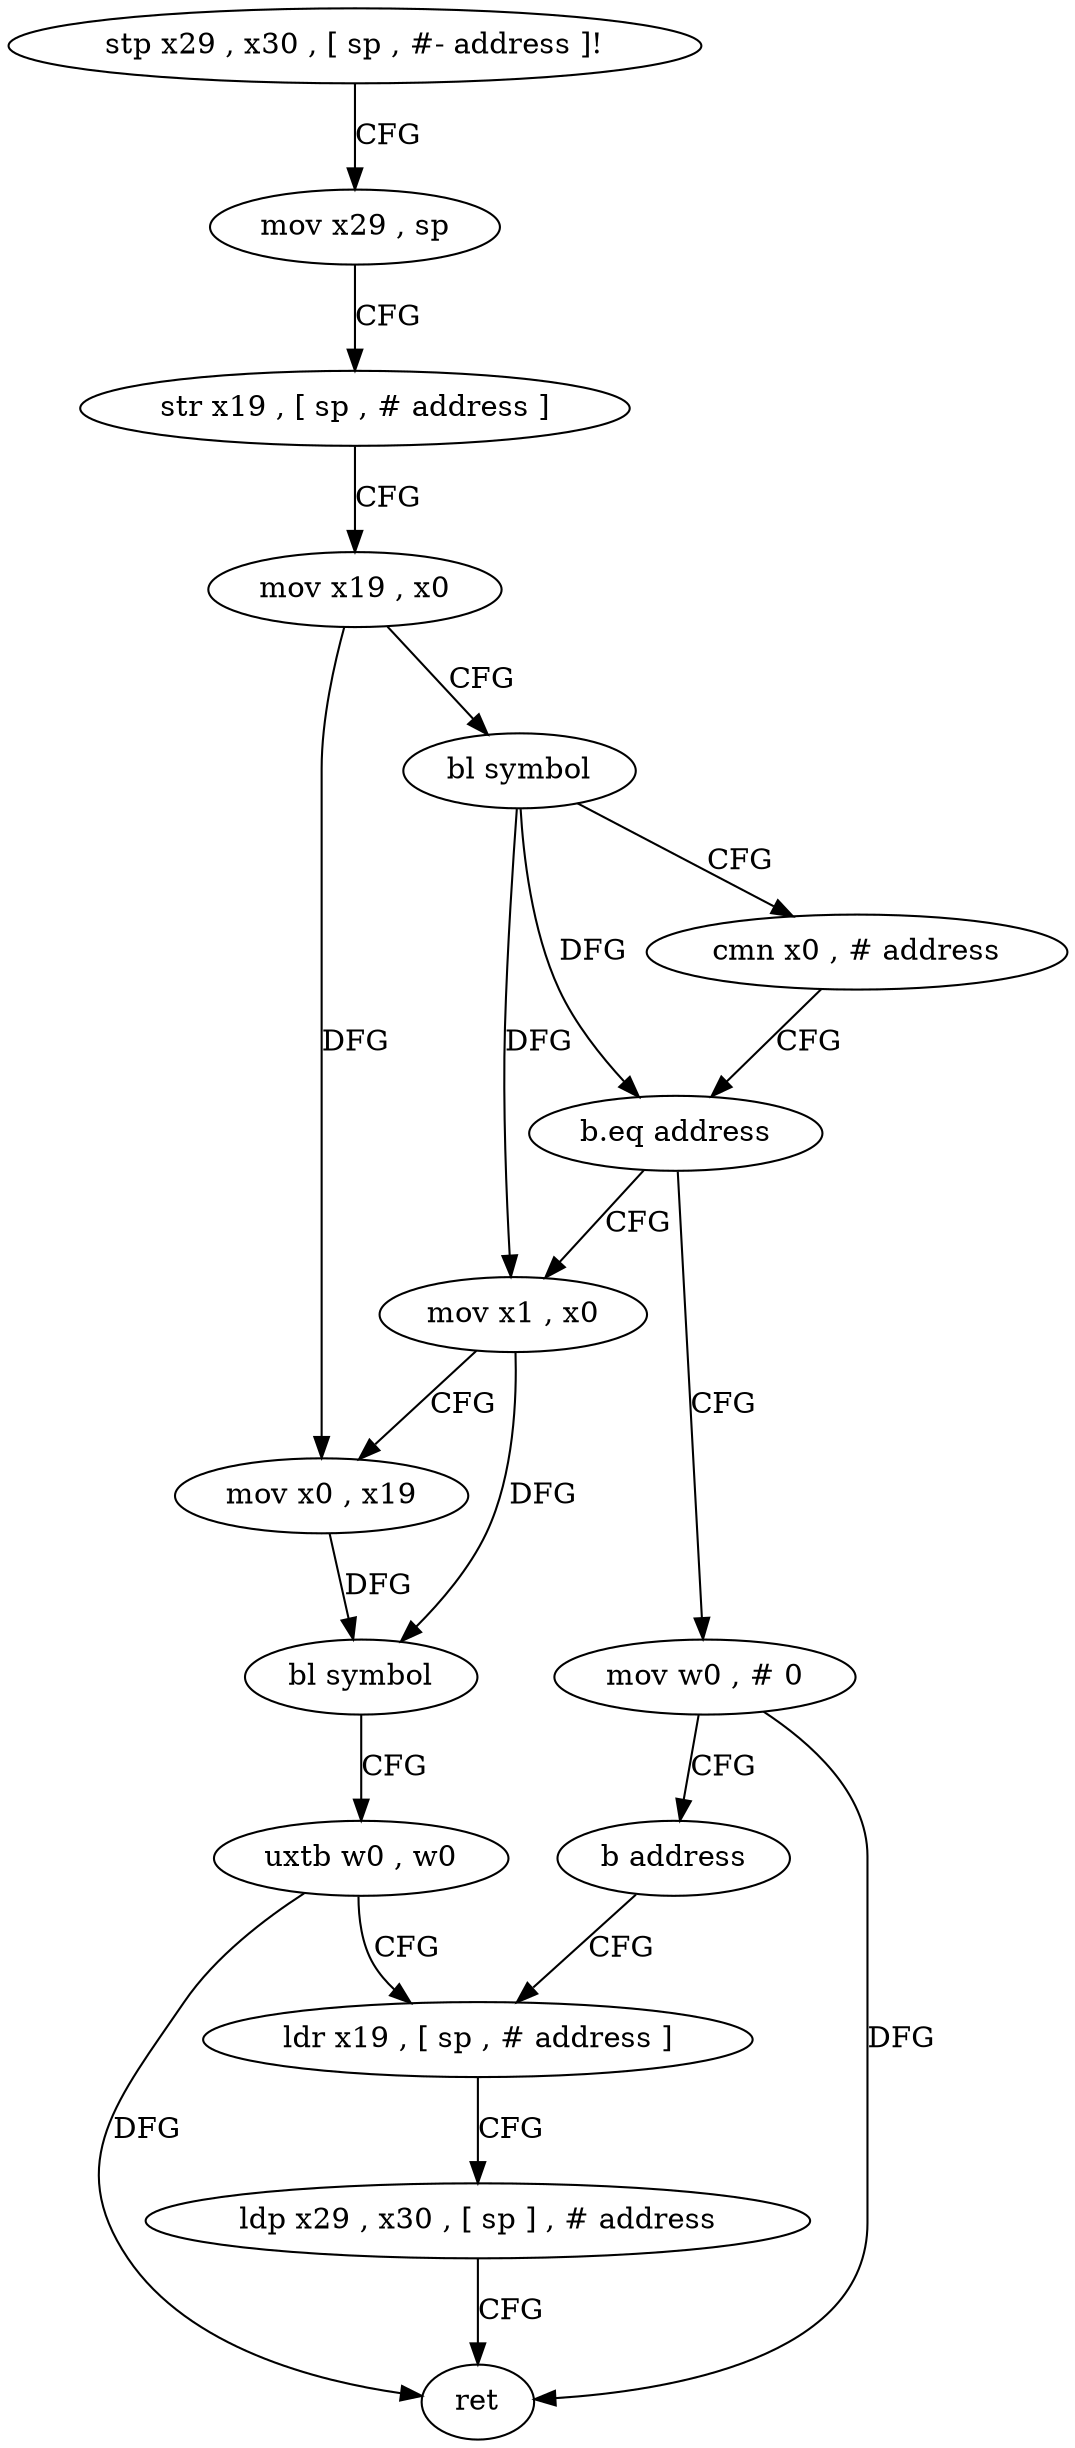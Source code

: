 digraph "func" {
"153172" [label = "stp x29 , x30 , [ sp , #- address ]!" ]
"153176" [label = "mov x29 , sp" ]
"153180" [label = "str x19 , [ sp , # address ]" ]
"153184" [label = "mov x19 , x0" ]
"153188" [label = "bl symbol" ]
"153192" [label = "cmn x0 , # address" ]
"153196" [label = "b.eq address" ]
"153228" [label = "mov w0 , # 0" ]
"153200" [label = "mov x1 , x0" ]
"153232" [label = "b address" ]
"153216" [label = "ldr x19 , [ sp , # address ]" ]
"153204" [label = "mov x0 , x19" ]
"153208" [label = "bl symbol" ]
"153212" [label = "uxtb w0 , w0" ]
"153220" [label = "ldp x29 , x30 , [ sp ] , # address" ]
"153224" [label = "ret" ]
"153172" -> "153176" [ label = "CFG" ]
"153176" -> "153180" [ label = "CFG" ]
"153180" -> "153184" [ label = "CFG" ]
"153184" -> "153188" [ label = "CFG" ]
"153184" -> "153204" [ label = "DFG" ]
"153188" -> "153192" [ label = "CFG" ]
"153188" -> "153196" [ label = "DFG" ]
"153188" -> "153200" [ label = "DFG" ]
"153192" -> "153196" [ label = "CFG" ]
"153196" -> "153228" [ label = "CFG" ]
"153196" -> "153200" [ label = "CFG" ]
"153228" -> "153232" [ label = "CFG" ]
"153228" -> "153224" [ label = "DFG" ]
"153200" -> "153204" [ label = "CFG" ]
"153200" -> "153208" [ label = "DFG" ]
"153232" -> "153216" [ label = "CFG" ]
"153216" -> "153220" [ label = "CFG" ]
"153204" -> "153208" [ label = "DFG" ]
"153208" -> "153212" [ label = "CFG" ]
"153212" -> "153216" [ label = "CFG" ]
"153212" -> "153224" [ label = "DFG" ]
"153220" -> "153224" [ label = "CFG" ]
}
